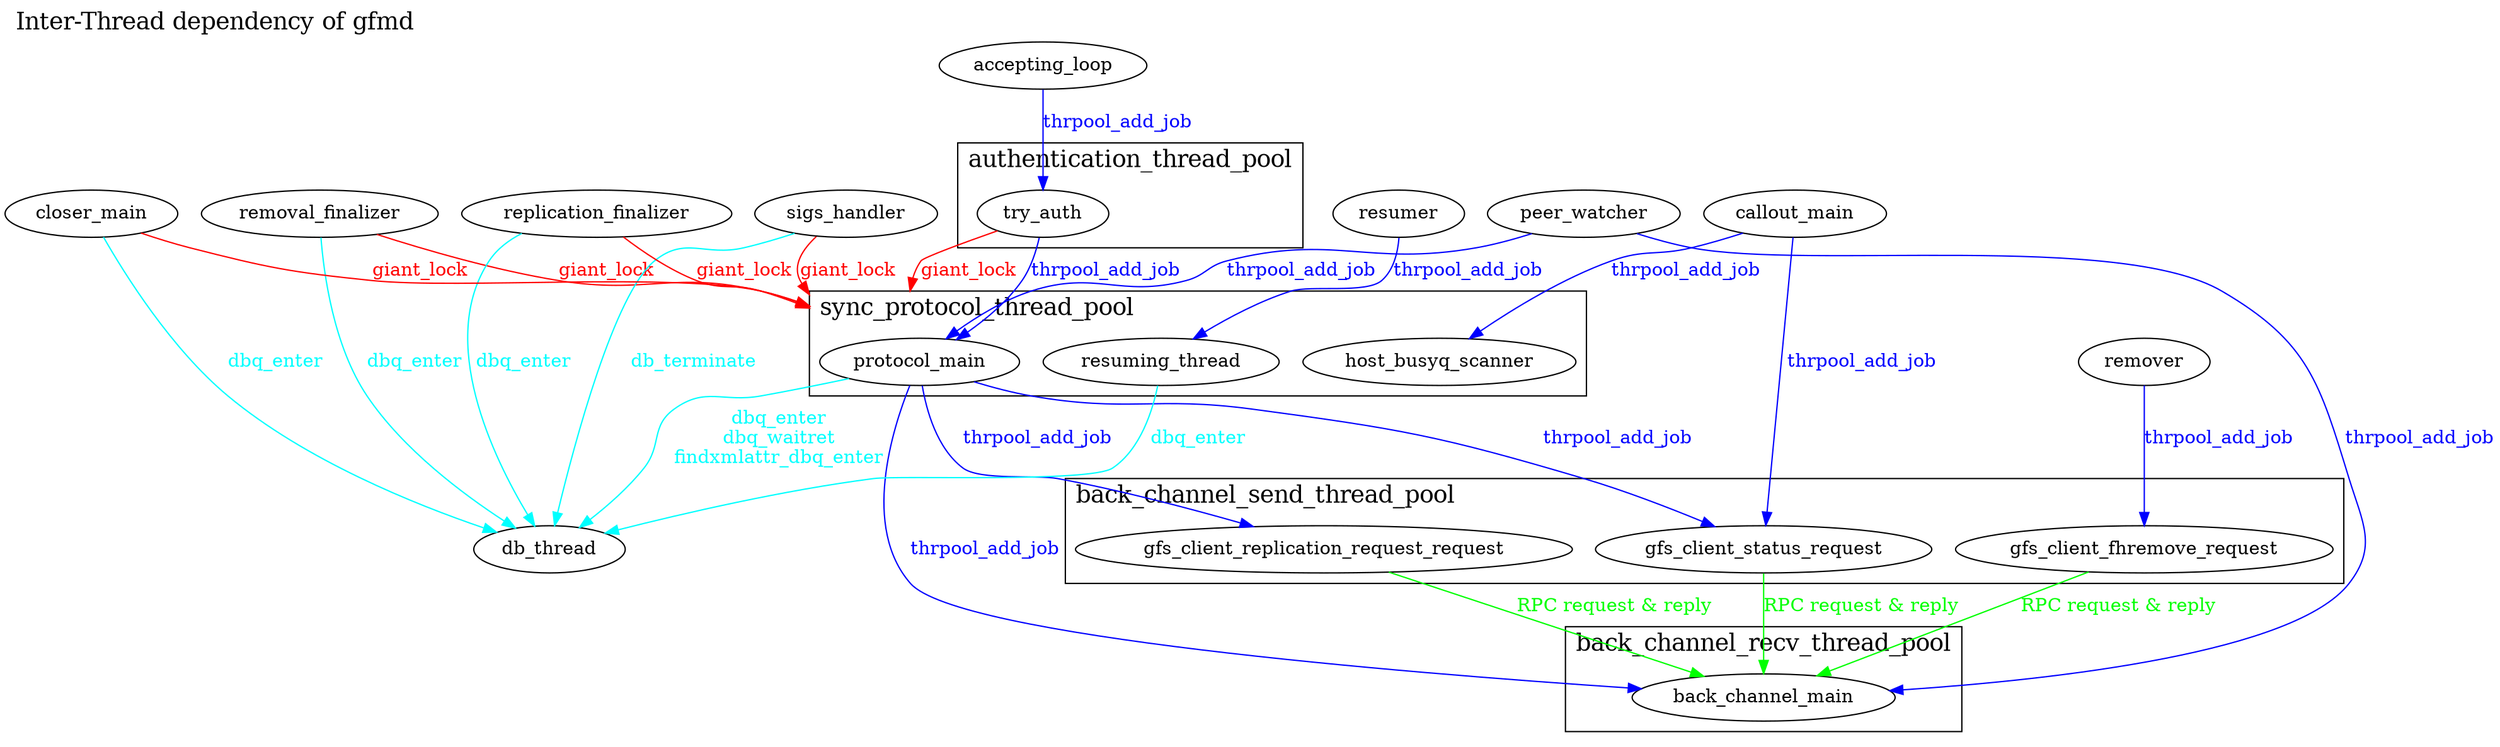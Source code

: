 digraph threads {
  graph [label = "Inter-Thread dependency of gfmd",
	labelloc = t, labeljust = l, fontsize = 18,
	compound = true];

  accepting_loop;
  removal_finalizer;
  sigs_handler;
  callout_main;
  peer_watcher;
  replication_finalizer;
  remover;
  resumer;
  closer_main;


  db_thread;

  protocol_main -> db_thread
	[label = "dbq_enter\ndbq_waitret\nfindxmlattr_dbq_enter",
	 fontcolor = cyan, color = cyan ];
  resuming_thread -> db_thread
	[label = "dbq_enter", fontcolor = cyan, color = cyan ];
  replication_finalizer -> db_thread
	[label = "dbq_enter", fontcolor = cyan, color = cyan ];
  removal_finalizer -> db_thread
	[label = "dbq_enter", fontcolor = cyan, color = cyan ];
  closer_main -> db_thread
	[label = "dbq_enter", fontcolor = cyan, color = cyan ];
  sigs_handler -> db_thread
	[label = "db_terminate", fontcolor = cyan, color = cyan ];


  subgraph cluster0 {
    label = "authentication_thread_pool";

    try_auth;
  }

  accepting_loop -> try_auth
	[label = "thrpool_add_job", fontcolor = blue, color = blue];


  subgraph cluster1 {
    label = "sync_protocol_thread_pool";

    host_busyq_scanner;
    protocol_main;
    resuming_thread;
  }

  callout_main -> host_busyq_scanner
	[label = "thrpool_add_job", fontcolor = blue, color = blue];
  try_auth -> protocol_main
	[label = "thrpool_add_job", fontcolor = blue, color = blue];
  peer_watcher -> protocol_main
	[label = "thrpool_add_job", fontcolor = blue, color = blue];
  resumer -> resuming_thread
	[label = "thrpool_add_job", fontcolor = blue, color = blue];

  try_auth -> protocol_main
	[label = "giant_lock", fontcolor = red, color = red,
	lhead=cluster1];
  replication_finalizer -> protocol_main
	[label = "giant_lock", fontcolor = red, color = red,
	lhead=cluster1];
  removal_finalizer -> protocol_main
	[label = "giant_lock", fontcolor = red, color = red,
	lhead=cluster1];
  closer_main -> protocol_main
	[label = "giant_lock", fontcolor = red, color = red,
	lhead=cluster1];
  sigs_handler -> protocol_main
	[label = "giant_lock", fontcolor = red, color = red,
	lhead=cluster1];


  subgraph cluster2 {
    label = "back_channel_send_thread_pool";

    gfs_client_status_request;
    gfs_client_fhremove_request;
    gfs_client_replication_request_request;
  }

  protocol_main -> gfs_client_replication_request_request
	[label = "thrpool_add_job", fontcolor = blue, color = blue];
  protocol_main -> gfs_client_status_request
	[label = "thrpool_add_job", fontcolor = blue, color = blue];
  callout_main -> gfs_client_status_request
	[label = "thrpool_add_job", fontcolor = blue, color = blue];
  remover -> gfs_client_fhremove_request
	[label = "thrpool_add_job", fontcolor = blue, color = blue];


  subgraph cluster3 {
    label = "back_channel_recv_thread_pool";

    back_channel_main;
  }

  protocol_main -> back_channel_main
	[label = "thrpool_add_job", fontcolor = blue, color = blue];
  peer_watcher -> back_channel_main
	[label = "thrpool_add_job", fontcolor = blue, color = blue];
  gfs_client_status_request -> back_channel_main
	[label = "RPC request & reply", fontcolor = green, color = green];
  gfs_client_fhremove_request -> back_channel_main
	[label = "RPC request & reply", fontcolor = green, color = green];
  gfs_client_replication_request_request -> back_channel_main
	[label = "RPC request & reply", fontcolor = green, color = green];
}

